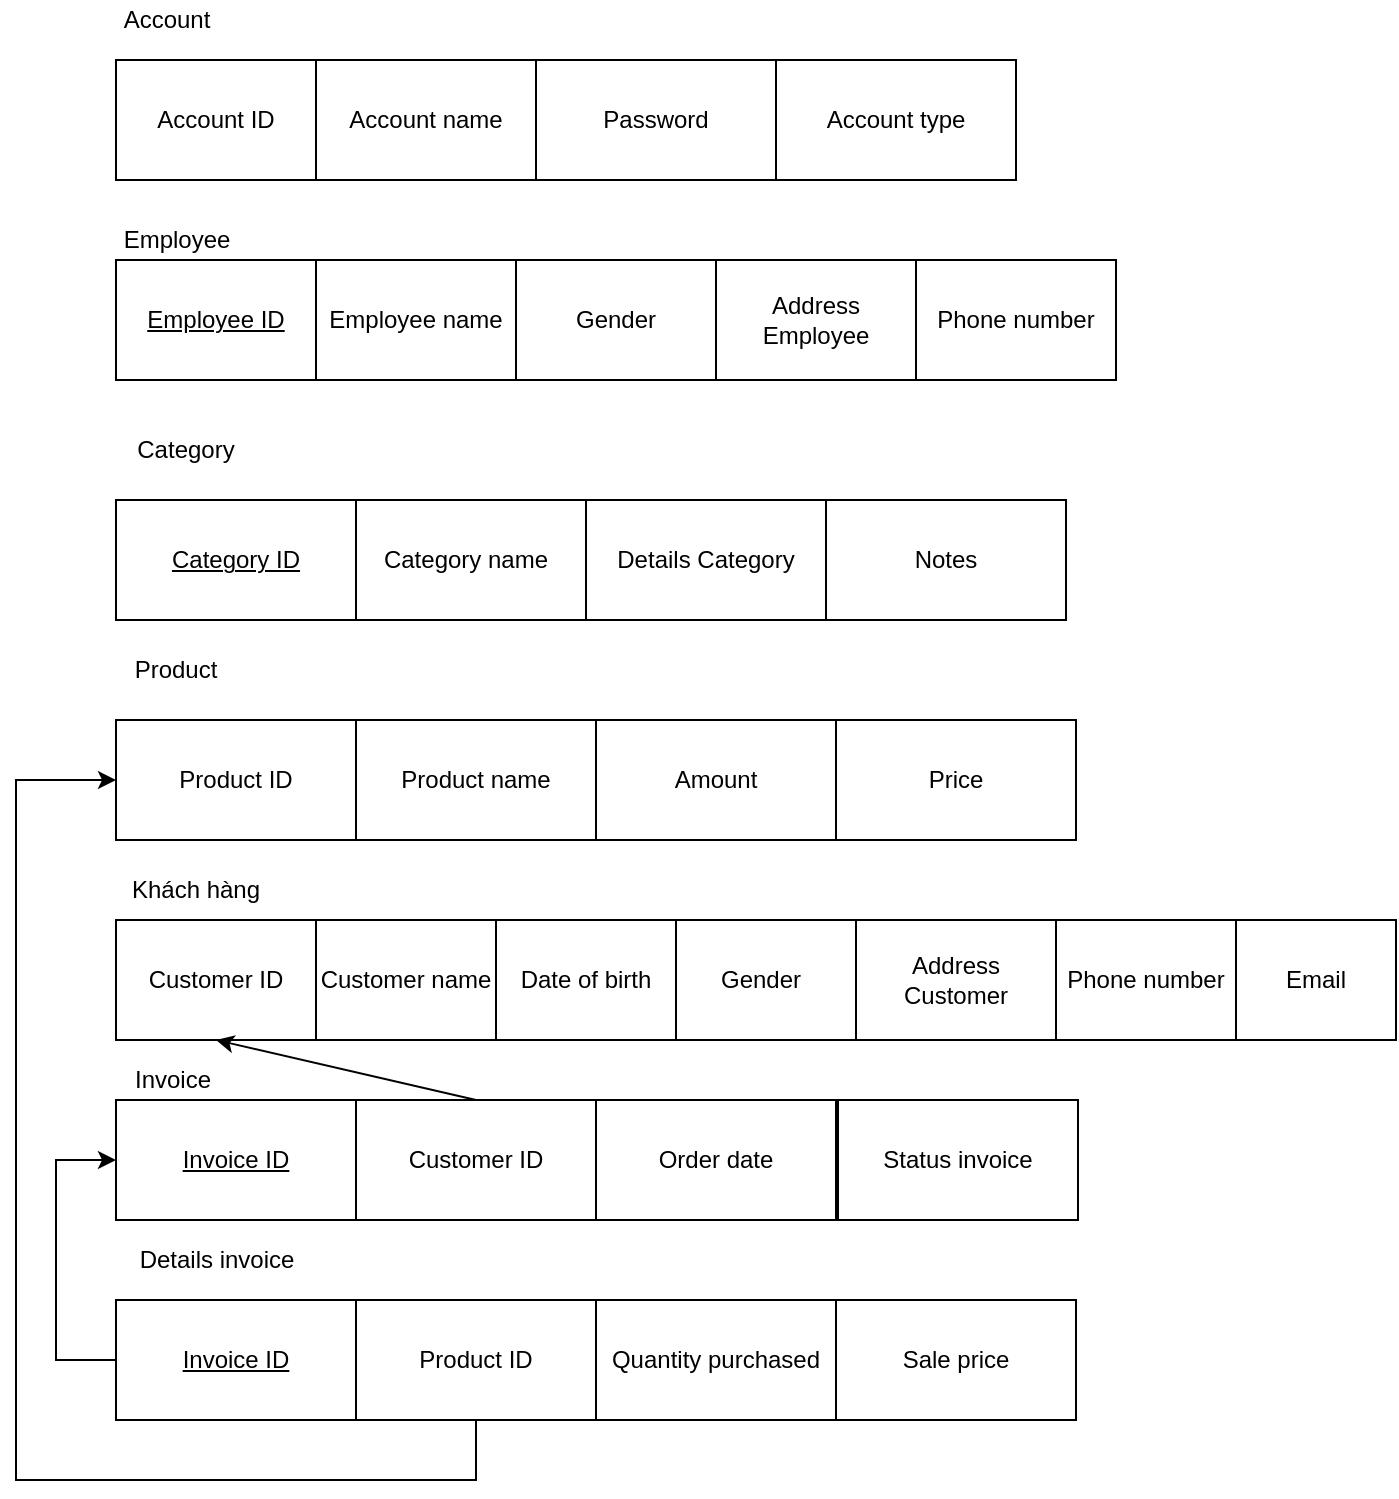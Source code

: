<mxfile version="17.1.3" type="github">
  <diagram id="JVRrnr6qMCPquyTDF9lO" name="Page-1">
    <mxGraphModel dx="1635" dy="893" grid="0" gridSize="10" guides="0" tooltips="1" connect="1" arrows="1" fold="1" page="1" pageScale="1" pageWidth="827" pageHeight="1169" math="0" shadow="0">
      <root>
        <mxCell id="0" />
        <mxCell id="1" parent="0" />
        <mxCell id="506cZ-UsrLEkSwaGx0-a-2" value="Account" style="text;html=1;align=center;verticalAlign=middle;resizable=0;points=[];autosize=1;strokeColor=none;fillColor=none;" parent="1" vertex="1">
          <mxGeometry x="75" y="20" width="60" height="20" as="geometry" />
        </mxCell>
        <mxCell id="506cZ-UsrLEkSwaGx0-a-3" value="Account ID" style="rounded=0;whiteSpace=wrap;html=1;" parent="1" vertex="1">
          <mxGeometry x="80" y="50" width="100" height="60" as="geometry" />
        </mxCell>
        <mxCell id="506cZ-UsrLEkSwaGx0-a-21" value="" style="shape=partialRectangle;html=1;whiteSpace=wrap;connectable=0;fillColor=none;top=0;left=0;bottom=0;right=0;overflow=hidden;" parent="1" vertex="1">
          <mxGeometry x="560" y="310" width="156" height="40" as="geometry">
            <mxRectangle width="156" height="40" as="alternateBounds" />
          </mxGeometry>
        </mxCell>
        <mxCell id="506cZ-UsrLEkSwaGx0-a-22" value="" style="shape=partialRectangle;html=1;whiteSpace=wrap;connectable=0;fillColor=none;top=0;left=0;bottom=0;right=0;overflow=hidden;" parent="1" vertex="1">
          <mxGeometry x="560" y="310" width="156" height="40" as="geometry">
            <mxRectangle width="156" height="40" as="alternateBounds" />
          </mxGeometry>
        </mxCell>
        <mxCell id="506cZ-UsrLEkSwaGx0-a-23" value="Account name" style="rounded=0;whiteSpace=wrap;html=1;" parent="1" vertex="1">
          <mxGeometry x="180" y="50" width="110" height="60" as="geometry" />
        </mxCell>
        <mxCell id="506cZ-UsrLEkSwaGx0-a-24" value="Password" style="rounded=0;whiteSpace=wrap;html=1;" parent="1" vertex="1">
          <mxGeometry x="290" y="50" width="120" height="60" as="geometry" />
        </mxCell>
        <mxCell id="506cZ-UsrLEkSwaGx0-a-26" value="Account type" style="rounded=0;whiteSpace=wrap;html=1;" parent="1" vertex="1">
          <mxGeometry x="410" y="50" width="120" height="60" as="geometry" />
        </mxCell>
        <mxCell id="506cZ-UsrLEkSwaGx0-a-27" value="Category" style="text;html=1;strokeColor=none;fillColor=none;align=center;verticalAlign=middle;whiteSpace=wrap;rounded=0;" parent="1" vertex="1">
          <mxGeometry x="85" y="230" width="60" height="30" as="geometry" />
        </mxCell>
        <mxCell id="506cZ-UsrLEkSwaGx0-a-29" value="Notes" style="rounded=0;whiteSpace=wrap;html=1;" parent="1" vertex="1">
          <mxGeometry x="435" y="270" width="120" height="60" as="geometry" />
        </mxCell>
        <mxCell id="506cZ-UsrLEkSwaGx0-a-30" value="Details Category" style="rounded=0;whiteSpace=wrap;html=1;" parent="1" vertex="1">
          <mxGeometry x="315" y="270" width="120" height="60" as="geometry" />
        </mxCell>
        <mxCell id="506cZ-UsrLEkSwaGx0-a-31" value="Category name" style="rounded=0;whiteSpace=wrap;html=1;" parent="1" vertex="1">
          <mxGeometry x="195" y="270" width="120" height="60" as="geometry" />
        </mxCell>
        <mxCell id="506cZ-UsrLEkSwaGx0-a-32" value="&lt;u&gt;Category ID&lt;/u&gt;" style="rounded=0;whiteSpace=wrap;html=1;" parent="1" vertex="1">
          <mxGeometry x="80" y="270" width="120" height="60" as="geometry" />
        </mxCell>
        <mxCell id="506cZ-UsrLEkSwaGx0-a-33" value="Employee" style="text;html=1;align=center;verticalAlign=middle;resizable=0;points=[];autosize=1;strokeColor=none;fillColor=none;" parent="1" vertex="1">
          <mxGeometry x="75" y="130" width="70" height="20" as="geometry" />
        </mxCell>
        <mxCell id="506cZ-UsrLEkSwaGx0-a-34" value="Address Employee" style="rounded=0;whiteSpace=wrap;html=1;" parent="1" vertex="1">
          <mxGeometry x="380" y="150" width="100" height="60" as="geometry" />
        </mxCell>
        <mxCell id="506cZ-UsrLEkSwaGx0-a-35" value="Gender" style="rounded=0;whiteSpace=wrap;html=1;" parent="1" vertex="1">
          <mxGeometry x="280" y="150" width="100" height="60" as="geometry" />
        </mxCell>
        <mxCell id="506cZ-UsrLEkSwaGx0-a-39" value="Phone number" style="rounded=0;whiteSpace=wrap;html=1;" parent="1" vertex="1">
          <mxGeometry x="480" y="150" width="100" height="60" as="geometry" />
        </mxCell>
        <mxCell id="506cZ-UsrLEkSwaGx0-a-40" value="Employee name" style="rounded=0;whiteSpace=wrap;html=1;" parent="1" vertex="1">
          <mxGeometry x="180" y="150" width="100" height="60" as="geometry" />
        </mxCell>
        <mxCell id="506cZ-UsrLEkSwaGx0-a-41" value="&lt;u&gt;Employee ID&lt;/u&gt;" style="rounded=0;whiteSpace=wrap;html=1;" parent="1" vertex="1">
          <mxGeometry x="80" y="150" width="100" height="60" as="geometry" />
        </mxCell>
        <mxCell id="506cZ-UsrLEkSwaGx0-a-42" style="edgeStyle=orthogonalEdgeStyle;rounded=0;orthogonalLoop=1;jettySize=auto;html=1;exitX=0.5;exitY=1;exitDx=0;exitDy=0;" parent="1" source="506cZ-UsrLEkSwaGx0-a-41" target="506cZ-UsrLEkSwaGx0-a-41" edge="1">
          <mxGeometry relative="1" as="geometry" />
        </mxCell>
        <mxCell id="506cZ-UsrLEkSwaGx0-a-50" value="Khách hàng" style="text;html=1;strokeColor=none;fillColor=none;align=center;verticalAlign=middle;whiteSpace=wrap;rounded=0;" parent="1" vertex="1">
          <mxGeometry x="80" y="450" width="80" height="30" as="geometry" />
        </mxCell>
        <mxCell id="506cZ-UsrLEkSwaGx0-a-51" value="Customer name" style="rounded=0;whiteSpace=wrap;html=1;" parent="1" vertex="1">
          <mxGeometry x="180" y="480" width="90" height="60" as="geometry" />
        </mxCell>
        <mxCell id="506cZ-UsrLEkSwaGx0-a-52" value="Gender" style="rounded=0;whiteSpace=wrap;html=1;" parent="1" vertex="1">
          <mxGeometry x="355" y="480" width="95" height="60" as="geometry" />
        </mxCell>
        <mxCell id="506cZ-UsrLEkSwaGx0-a-53" value="Date of birth" style="rounded=0;whiteSpace=wrap;html=1;" parent="1" vertex="1">
          <mxGeometry x="270" y="480" width="90" height="60" as="geometry" />
        </mxCell>
        <mxCell id="506cZ-UsrLEkSwaGx0-a-54" value="Customer ID" style="rounded=0;whiteSpace=wrap;html=1;" parent="1" vertex="1">
          <mxGeometry x="80" y="480" width="100" height="60" as="geometry" />
        </mxCell>
        <mxCell id="506cZ-UsrLEkSwaGx0-a-55" value="Invoice" style="text;html=1;align=center;verticalAlign=middle;resizable=0;points=[];autosize=1;strokeColor=none;fillColor=none;" parent="1" vertex="1">
          <mxGeometry x="83" y="550" width="50" height="20" as="geometry" />
        </mxCell>
        <mxCell id="506cZ-UsrLEkSwaGx0-a-56" value="Customer ID" style="rounded=0;whiteSpace=wrap;html=1;" parent="1" vertex="1">
          <mxGeometry x="200" y="570" width="120" height="60" as="geometry" />
        </mxCell>
        <mxCell id="506cZ-UsrLEkSwaGx0-a-57" value="&lt;u&gt;Invoice ID&lt;/u&gt;" style="rounded=0;whiteSpace=wrap;html=1;" parent="1" vertex="1">
          <mxGeometry x="80" y="570" width="120" height="60" as="geometry" />
        </mxCell>
        <mxCell id="506cZ-UsrLEkSwaGx0-a-58" value="Details invoice" style="text;html=1;align=center;verticalAlign=middle;resizable=0;points=[];autosize=1;strokeColor=none;fillColor=none;" parent="1" vertex="1">
          <mxGeometry x="85" y="640" width="90" height="20" as="geometry" />
        </mxCell>
        <mxCell id="506cZ-UsrLEkSwaGx0-a-59" value="Quantity purchased" style="rounded=0;whiteSpace=wrap;html=1;" parent="1" vertex="1">
          <mxGeometry x="320" y="670" width="120" height="60" as="geometry" />
        </mxCell>
        <mxCell id="506cZ-UsrLEkSwaGx0-a-60" value="Sale price" style="rounded=0;whiteSpace=wrap;html=1;" parent="1" vertex="1">
          <mxGeometry x="440" y="670" width="120" height="60" as="geometry" />
        </mxCell>
        <mxCell id="506cZ-UsrLEkSwaGx0-a-61" value="Product ID" style="rounded=0;whiteSpace=wrap;html=1;" parent="1" vertex="1">
          <mxGeometry x="200" y="670" width="120" height="60" as="geometry" />
        </mxCell>
        <mxCell id="506cZ-UsrLEkSwaGx0-a-62" value="&lt;u&gt;Invoice ID&lt;/u&gt;" style="rounded=0;whiteSpace=wrap;html=1;" parent="1" vertex="1">
          <mxGeometry x="80" y="670" width="120" height="60" as="geometry" />
        </mxCell>
        <mxCell id="506cZ-UsrLEkSwaGx0-a-68" value="Product ID" style="rounded=0;whiteSpace=wrap;html=1;" parent="1" vertex="1">
          <mxGeometry x="80" y="380" width="120" height="60" as="geometry" />
        </mxCell>
        <mxCell id="506cZ-UsrLEkSwaGx0-a-69" value="Product" style="text;html=1;strokeColor=none;fillColor=none;align=center;verticalAlign=middle;whiteSpace=wrap;rounded=0;" parent="1" vertex="1">
          <mxGeometry x="80" y="340" width="60" height="30" as="geometry" />
        </mxCell>
        <mxCell id="506cZ-UsrLEkSwaGx0-a-70" value="Price" style="rounded=0;whiteSpace=wrap;html=1;" parent="1" vertex="1">
          <mxGeometry x="440" y="380" width="120" height="60" as="geometry" />
        </mxCell>
        <mxCell id="506cZ-UsrLEkSwaGx0-a-71" value="Amount" style="rounded=0;whiteSpace=wrap;html=1;" parent="1" vertex="1">
          <mxGeometry x="320" y="380" width="120" height="60" as="geometry" />
        </mxCell>
        <mxCell id="506cZ-UsrLEkSwaGx0-a-72" value="Product name" style="rounded=0;whiteSpace=wrap;html=1;" parent="1" vertex="1">
          <mxGeometry x="200" y="380" width="120" height="60" as="geometry" />
        </mxCell>
        <mxCell id="506cZ-UsrLEkSwaGx0-a-74" value="" style="endArrow=classic;html=1;rounded=0;exitX=0.5;exitY=1;exitDx=0;exitDy=0;entryX=0;entryY=0.5;entryDx=0;entryDy=0;" parent="1" source="506cZ-UsrLEkSwaGx0-a-61" target="506cZ-UsrLEkSwaGx0-a-68" edge="1">
          <mxGeometry width="50" height="50" relative="1" as="geometry">
            <mxPoint x="670" y="470" as="sourcePoint" />
            <mxPoint x="720" y="420" as="targetPoint" />
            <Array as="points">
              <mxPoint x="260" y="760" />
              <mxPoint x="30" y="760" />
              <mxPoint x="30" y="410" />
            </Array>
          </mxGeometry>
        </mxCell>
        <mxCell id="506cZ-UsrLEkSwaGx0-a-78" value="" style="endArrow=classic;html=1;rounded=0;exitX=0.5;exitY=0;exitDx=0;exitDy=0;entryX=0.5;entryY=1;entryDx=0;entryDy=0;" parent="1" source="506cZ-UsrLEkSwaGx0-a-56" target="506cZ-UsrLEkSwaGx0-a-54" edge="1">
          <mxGeometry width="50" height="50" relative="1" as="geometry">
            <mxPoint x="569" y="150" as="sourcePoint" />
            <mxPoint x="720" y="320" as="targetPoint" />
            <Array as="points" />
          </mxGeometry>
        </mxCell>
        <mxCell id="IagQFrI0ZWec4tFPNF5D-1" value="Address Customer" style="rounded=0;whiteSpace=wrap;html=1;" vertex="1" parent="1">
          <mxGeometry x="450" y="480" width="100" height="60" as="geometry" />
        </mxCell>
        <mxCell id="IagQFrI0ZWec4tFPNF5D-2" value="Phone number" style="rounded=0;whiteSpace=wrap;html=1;" vertex="1" parent="1">
          <mxGeometry x="550" y="480" width="90" height="60" as="geometry" />
        </mxCell>
        <mxCell id="IagQFrI0ZWec4tFPNF5D-3" value="Email" style="rounded=0;whiteSpace=wrap;html=1;" vertex="1" parent="1">
          <mxGeometry x="640" y="480" width="80" height="60" as="geometry" />
        </mxCell>
        <mxCell id="IagQFrI0ZWec4tFPNF5D-4" value="Order date" style="rounded=0;whiteSpace=wrap;html=1;" vertex="1" parent="1">
          <mxGeometry x="320" y="570" width="120" height="60" as="geometry" />
        </mxCell>
        <mxCell id="IagQFrI0ZWec4tFPNF5D-5" value="Status invoice" style="rounded=0;whiteSpace=wrap;html=1;" vertex="1" parent="1">
          <mxGeometry x="441" y="570" width="120" height="60" as="geometry" />
        </mxCell>
        <mxCell id="IagQFrI0ZWec4tFPNF5D-6" value="" style="endArrow=classic;html=1;rounded=0;entryX=0;entryY=0.5;entryDx=0;entryDy=0;exitX=0;exitY=0.5;exitDx=0;exitDy=0;" edge="1" parent="1" source="506cZ-UsrLEkSwaGx0-a-62" target="506cZ-UsrLEkSwaGx0-a-57">
          <mxGeometry width="50" height="50" relative="1" as="geometry">
            <mxPoint x="509" y="160" as="sourcePoint" />
            <mxPoint x="378" y="123" as="targetPoint" />
            <Array as="points">
              <mxPoint x="50" y="700" />
              <mxPoint x="50" y="600" />
            </Array>
          </mxGeometry>
        </mxCell>
      </root>
    </mxGraphModel>
  </diagram>
</mxfile>
